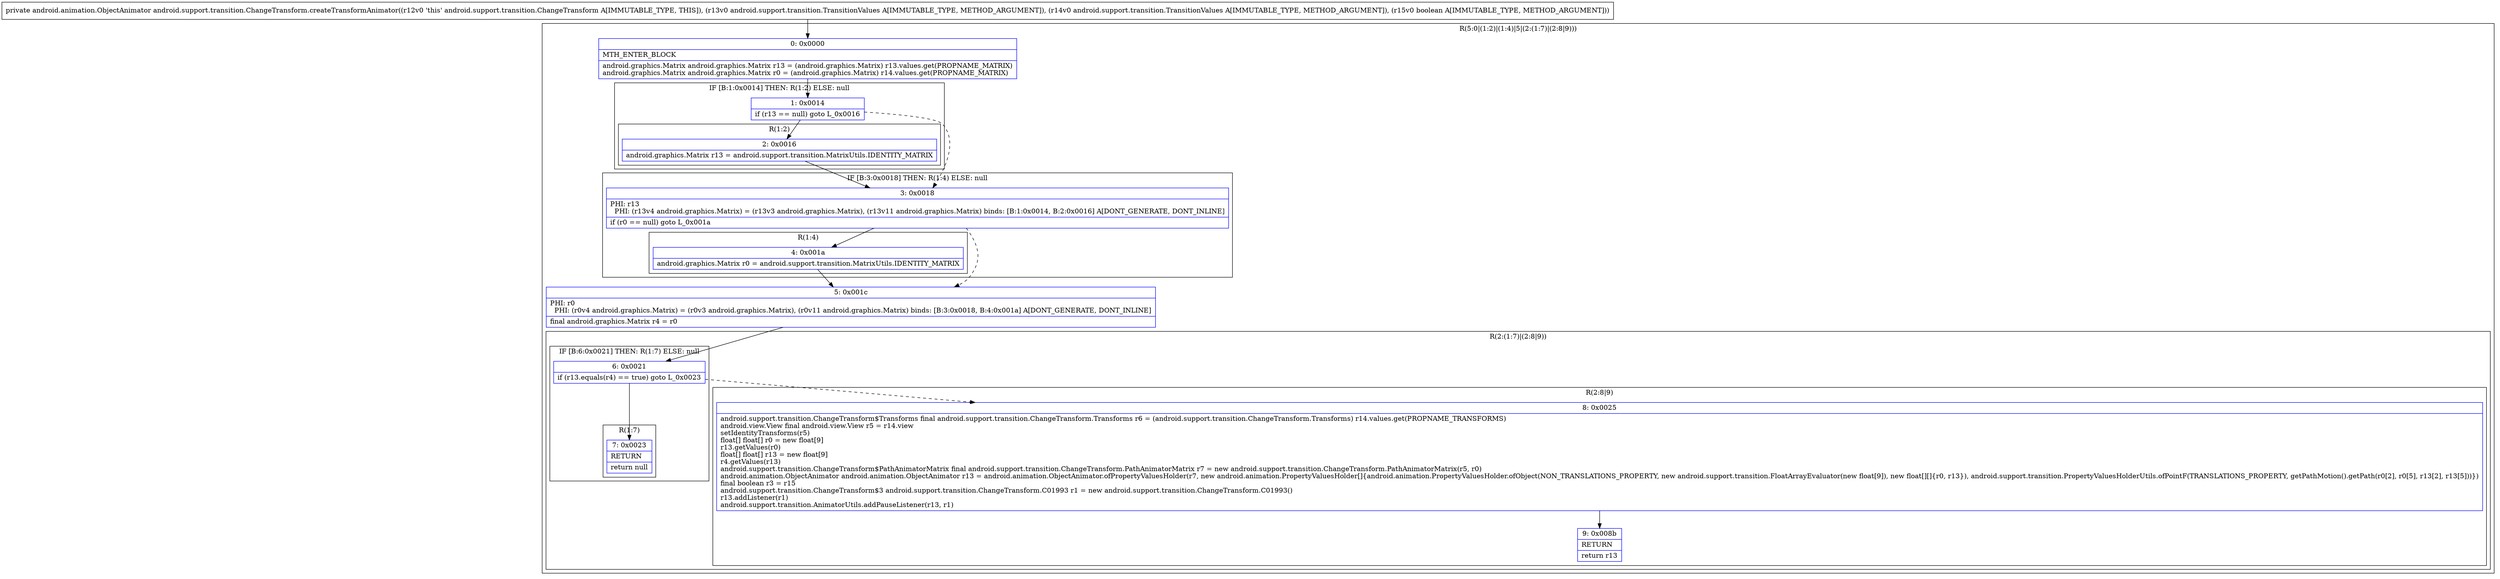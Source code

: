 digraph "CFG forandroid.support.transition.ChangeTransform.createTransformAnimator(Landroid\/support\/transition\/TransitionValues;Landroid\/support\/transition\/TransitionValues;Z)Landroid\/animation\/ObjectAnimator;" {
subgraph cluster_Region_1379024886 {
label = "R(5:0|(1:2)|(1:4)|5|(2:(1:7)|(2:8|9)))";
node [shape=record,color=blue];
Node_0 [shape=record,label="{0\:\ 0x0000|MTH_ENTER_BLOCK\l|android.graphics.Matrix android.graphics.Matrix r13 = (android.graphics.Matrix) r13.values.get(PROPNAME_MATRIX)\landroid.graphics.Matrix android.graphics.Matrix r0 = (android.graphics.Matrix) r14.values.get(PROPNAME_MATRIX)\l}"];
subgraph cluster_IfRegion_1887174214 {
label = "IF [B:1:0x0014] THEN: R(1:2) ELSE: null";
node [shape=record,color=blue];
Node_1 [shape=record,label="{1\:\ 0x0014|if (r13 == null) goto L_0x0016\l}"];
subgraph cluster_Region_1320746789 {
label = "R(1:2)";
node [shape=record,color=blue];
Node_2 [shape=record,label="{2\:\ 0x0016|android.graphics.Matrix r13 = android.support.transition.MatrixUtils.IDENTITY_MATRIX\l}"];
}
}
subgraph cluster_IfRegion_842103821 {
label = "IF [B:3:0x0018] THEN: R(1:4) ELSE: null";
node [shape=record,color=blue];
Node_3 [shape=record,label="{3\:\ 0x0018|PHI: r13 \l  PHI: (r13v4 android.graphics.Matrix) = (r13v3 android.graphics.Matrix), (r13v11 android.graphics.Matrix) binds: [B:1:0x0014, B:2:0x0016] A[DONT_GENERATE, DONT_INLINE]\l|if (r0 == null) goto L_0x001a\l}"];
subgraph cluster_Region_488056871 {
label = "R(1:4)";
node [shape=record,color=blue];
Node_4 [shape=record,label="{4\:\ 0x001a|android.graphics.Matrix r0 = android.support.transition.MatrixUtils.IDENTITY_MATRIX\l}"];
}
}
Node_5 [shape=record,label="{5\:\ 0x001c|PHI: r0 \l  PHI: (r0v4 android.graphics.Matrix) = (r0v3 android.graphics.Matrix), (r0v11 android.graphics.Matrix) binds: [B:3:0x0018, B:4:0x001a] A[DONT_GENERATE, DONT_INLINE]\l|final android.graphics.Matrix r4 = r0\l}"];
subgraph cluster_Region_2122524747 {
label = "R(2:(1:7)|(2:8|9))";
node [shape=record,color=blue];
subgraph cluster_IfRegion_1473373389 {
label = "IF [B:6:0x0021] THEN: R(1:7) ELSE: null";
node [shape=record,color=blue];
Node_6 [shape=record,label="{6\:\ 0x0021|if (r13.equals(r4) == true) goto L_0x0023\l}"];
subgraph cluster_Region_1103990535 {
label = "R(1:7)";
node [shape=record,color=blue];
Node_7 [shape=record,label="{7\:\ 0x0023|RETURN\l|return null\l}"];
}
}
subgraph cluster_Region_350207054 {
label = "R(2:8|9)";
node [shape=record,color=blue];
Node_8 [shape=record,label="{8\:\ 0x0025|android.support.transition.ChangeTransform$Transforms final android.support.transition.ChangeTransform.Transforms r6 = (android.support.transition.ChangeTransform.Transforms) r14.values.get(PROPNAME_TRANSFORMS)\landroid.view.View final android.view.View r5 = r14.view\lsetIdentityTransforms(r5)\lfloat[] float[] r0 = new float[9]\lr13.getValues(r0)\lfloat[] float[] r13 = new float[9]\lr4.getValues(r13)\landroid.support.transition.ChangeTransform$PathAnimatorMatrix final android.support.transition.ChangeTransform.PathAnimatorMatrix r7 = new android.support.transition.ChangeTransform.PathAnimatorMatrix(r5, r0)\landroid.animation.ObjectAnimator android.animation.ObjectAnimator r13 = android.animation.ObjectAnimator.ofPropertyValuesHolder(r7, new android.animation.PropertyValuesHolder[]\{android.animation.PropertyValuesHolder.ofObject(NON_TRANSLATIONS_PROPERTY, new android.support.transition.FloatArrayEvaluator(new float[9]), new float[][]\{r0, r13\}), android.support.transition.PropertyValuesHolderUtils.ofPointF(TRANSLATIONS_PROPERTY, getPathMotion().getPath(r0[2], r0[5], r13[2], r13[5]))\})\lfinal boolean r3 = r15\landroid.support.transition.ChangeTransform$3 android.support.transition.ChangeTransform.C01993 r1 = new android.support.transition.ChangeTransform.C01993()\lr13.addListener(r1)\landroid.support.transition.AnimatorUtils.addPauseListener(r13, r1)\l}"];
Node_9 [shape=record,label="{9\:\ 0x008b|RETURN\l|return r13\l}"];
}
}
}
MethodNode[shape=record,label="{private android.animation.ObjectAnimator android.support.transition.ChangeTransform.createTransformAnimator((r12v0 'this' android.support.transition.ChangeTransform A[IMMUTABLE_TYPE, THIS]), (r13v0 android.support.transition.TransitionValues A[IMMUTABLE_TYPE, METHOD_ARGUMENT]), (r14v0 android.support.transition.TransitionValues A[IMMUTABLE_TYPE, METHOD_ARGUMENT]), (r15v0 boolean A[IMMUTABLE_TYPE, METHOD_ARGUMENT])) }"];
MethodNode -> Node_0;
Node_0 -> Node_1;
Node_1 -> Node_2;
Node_1 -> Node_3[style=dashed];
Node_2 -> Node_3;
Node_3 -> Node_4;
Node_3 -> Node_5[style=dashed];
Node_4 -> Node_5;
Node_5 -> Node_6;
Node_6 -> Node_7;
Node_6 -> Node_8[style=dashed];
Node_8 -> Node_9;
}

